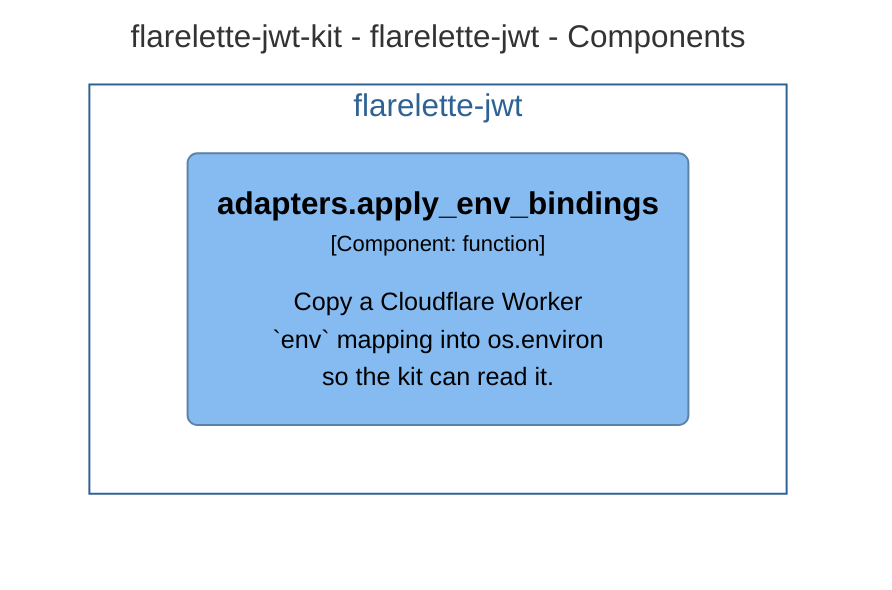 graph TB
  linkStyle default fill:#ffffff

  subgraph diagram ["flarelette-jwt-kit - flarelette-jwt - Components"]
    style diagram fill:#ffffff,stroke:#ffffff

    subgraph 40 ["flarelette-jwt"]
      style 40 fill:#ffffff,stroke:#2e6295,color:#2e6295

      44("<div style='font-weight: bold'>adapters.apply_env_bindings</div><div style='font-size: 70%; margin-top: 0px'>[Component: function]</div><div style='font-size: 80%; margin-top:10px'>Copy a Cloudflare Worker<br />`env` mapping into os.environ<br />so the kit can read it.</div>")
      style 44 fill:#85bbf0,stroke:#5d82a8,color:#000000
    end

  end